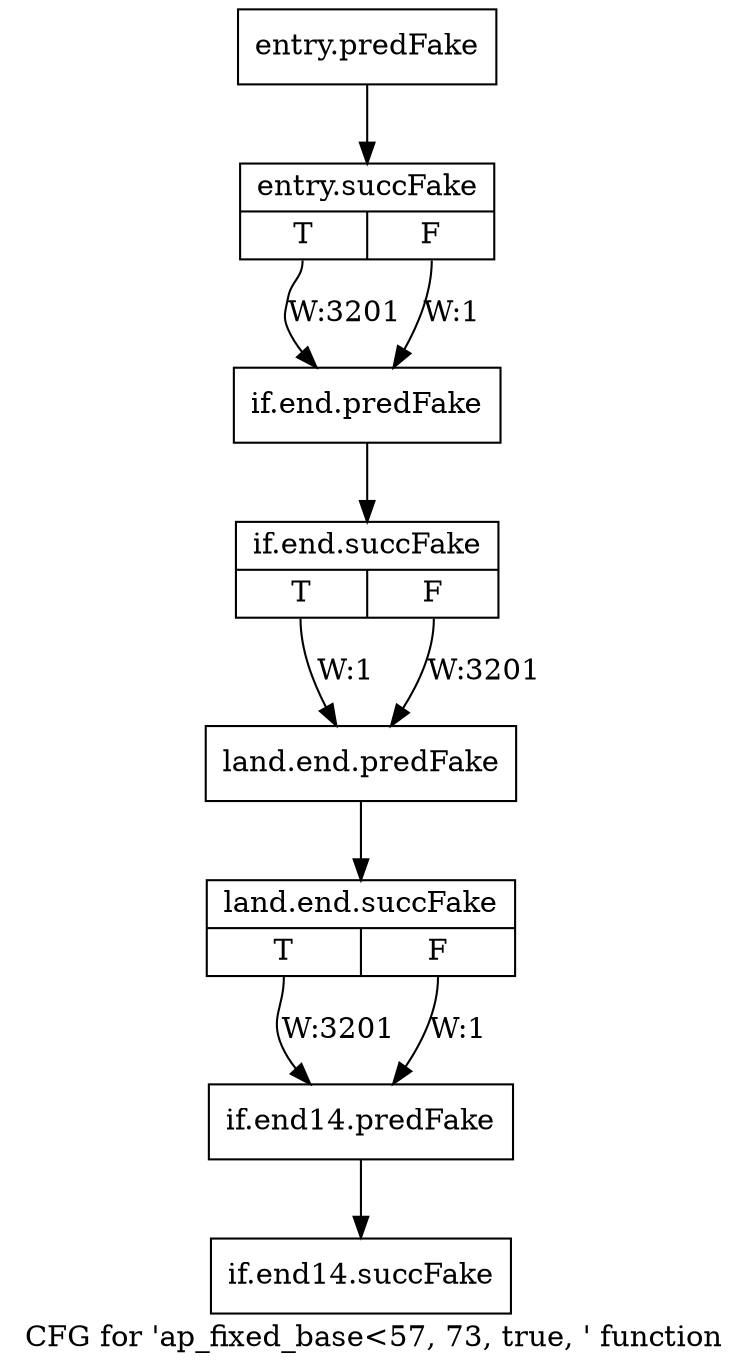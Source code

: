 digraph "CFG for 'ap_fixed_base\<57, 73, true, ' function" {
	label="CFG for 'ap_fixed_base\<57, 73, true, ' function";

	Node0x3cb17b0 [shape=record,filename="",linenumber="",label="{entry.predFake}"];
	Node0x3cb17b0 -> Node0x3eaabb0[ callList="" memoryops="" filename="/tools/Xilinx/Vitis_HLS/2022.1/include/ap_fixed_base.h" execusionnum="3200"];
	Node0x3eaabb0 [shape=record,filename="/tools/Xilinx/Vitis_HLS/2022.1/include/ap_fixed_base.h",linenumber="854",label="{entry.succFake|{<s0>T|<s1>F}}"];
	Node0x3eaabb0:s0 -> Node0x3cb1850[label="W:3201" callList="" memoryops="" filename="/tools/Xilinx/Vitis_HLS/2022.1/include/ap_fixed_base.h" execusionnum="3200"];
	Node0x3eaabb0:s1 -> Node0x3cb1850[label="W:1"];
	Node0x3cb1850 [shape=record,filename="/tools/Xilinx/Vitis_HLS/2022.1/include/ap_fixed_base.h",linenumber="855",label="{if.end.predFake}"];
	Node0x3cb1850 -> Node0x3eaad10[ callList="" memoryops="" filename="/tools/Xilinx/Vitis_HLS/2022.1/include/ap_fixed_base.h" execusionnum="3200"];
	Node0x3eaad10 [shape=record,filename="/tools/Xilinx/Vitis_HLS/2022.1/include/ap_fixed_base.h",linenumber="857",label="{if.end.succFake|{<s0>T|<s1>F}}"];
	Node0x3eaad10:s0 -> Node0x3cb18f0[label="W:1" callList="" memoryops="" filename="" execusionnum="0"];
	Node0x3eaad10:s1 -> Node0x3cb18f0[label="W:3201"];
	Node0x3cb18f0 [shape=record,filename="/tools/Xilinx/Vitis_HLS/2022.1/include/ap_fixed_base.h",linenumber="857",label="{land.end.predFake}"];
	Node0x3cb18f0 -> Node0x3eaaea0[ callList="" memoryops="" filename="/tools/Xilinx/Vitis_HLS/2022.1/include/ap_fixed_base.h" execusionnum="3200"];
	Node0x3eaaea0 [shape=record,filename="/tools/Xilinx/Vitis_HLS/2022.1/include/ap_fixed_base.h",linenumber="880",label="{land.end.succFake|{<s0>T|<s1>F}}"];
	Node0x3eaaea0:s0 -> Node0x3cb19e0[label="W:3201" callList="" memoryops="" filename="/tools/Xilinx/Vitis_HLS/2022.1/include/ap_fixed_base.h" execusionnum="3200"];
	Node0x3eaaea0:s1 -> Node0x3cb19e0[label="W:1" callList="" memoryops="" filename="/tools/Xilinx/Vitis_HLS/2022.1/include/ap_fixed_base.h" execusionnum="0"];
	Node0x3cb19e0 [shape=record,filename="/tools/Xilinx/Vitis_HLS/2022.1/include/ap_fixed_base.h",linenumber="951",label="{if.end14.predFake}"];
	Node0x3cb19e0 -> Node0x3eab060[ callList="" memoryops="" filename="/tools/Xilinx/Vitis_HLS/2022.1/include/ap_fixed_base.h" execusionnum="3200"];
	Node0x3eab060 [shape=record,filename="/tools/Xilinx/Vitis_HLS/2022.1/include/ap_fixed_base.h",linenumber="951",label="{if.end14.succFake}"];
}

